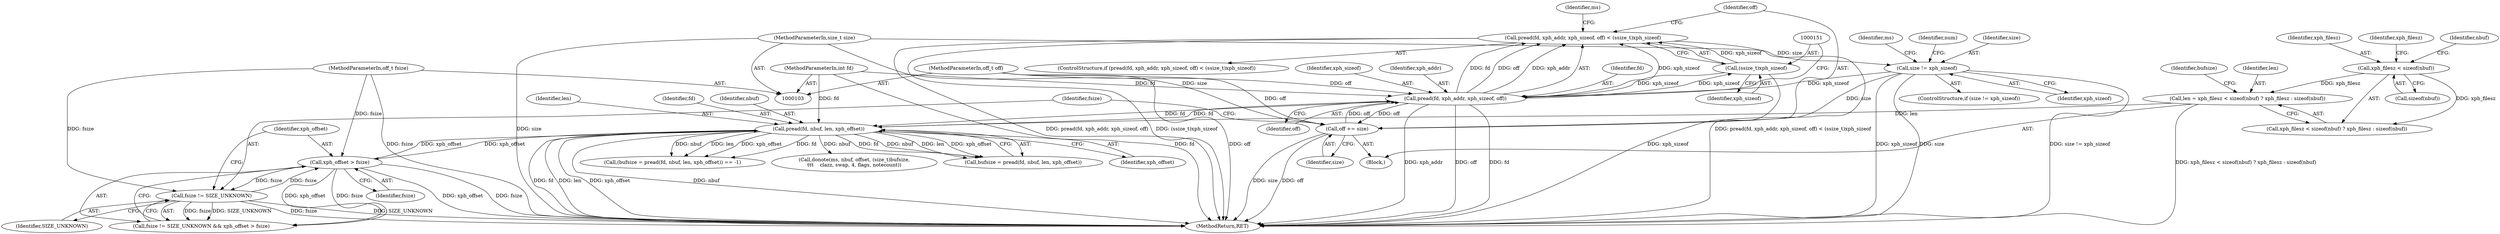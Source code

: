 digraph "0_file_ce90e05774dd77d86cfc8dfa6da57b32816841c4_3@API" {
"1000144" [label="(Call,pread(fd, xph_addr, xph_sizeof, off) < (ssize_t)xph_sizeof)"];
"1000145" [label="(Call,pread(fd, xph_addr, xph_sizeof, off))"];
"1000191" [label="(Call,pread(fd, nbuf, len, xph_offset))"];
"1000107" [label="(MethodParameterIn,int fd)"];
"1000177" [label="(Call,len = xph_filesz < sizeof(nbuf) ? xph_filesz : sizeof(nbuf))"];
"1000180" [label="(Call,xph_filesz < sizeof(nbuf))"];
"1000167" [label="(Call,xph_offset > fsize)"];
"1000164" [label="(Call,fsize != SIZE_UNKNOWN)"];
"1000111" [label="(MethodParameterIn,off_t fsize)"];
"1000150" [label="(Call,(ssize_t)xph_sizeof)"];
"1000122" [label="(Call,size != xph_sizeof)"];
"1000110" [label="(MethodParameterIn,size_t size)"];
"1000159" [label="(Call,off += size)"];
"1000108" [label="(MethodParameterIn,off_t off)"];
"1000161" [label="(Identifier,size)"];
"1000164" [label="(Call,fsize != SIZE_UNKNOWN)"];
"1000191" [label="(Call,pread(fd, nbuf, len, xph_offset))"];
"1000160" [label="(Identifier,off)"];
"1000159" [label="(Call,off += size)"];
"1000149" [label="(Identifier,off)"];
"1000165" [label="(Identifier,fsize)"];
"1000155" [label="(Identifier,ms)"];
"1000195" [label="(Identifier,xph_offset)"];
"1000180" [label="(Call,xph_filesz < sizeof(nbuf))"];
"1000163" [label="(Call,fsize != SIZE_UNKNOWN && xph_offset > fsize)"];
"1000193" [label="(Identifier,nbuf)"];
"1000182" [label="(Call,sizeof(nbuf))"];
"1000194" [label="(Identifier,len)"];
"1000218" [label="(Call,donote(ms, nbuf, offset, (size_t)bufsize,\n\t\t\t    clazz, swap, 4, flags, notecount))"];
"1000177" [label="(Call,len = xph_filesz < sizeof(nbuf) ? xph_filesz : sizeof(nbuf))"];
"1000122" [label="(Call,size != xph_sizeof)"];
"1000146" [label="(Identifier,fd)"];
"1000123" [label="(Identifier,size)"];
"1000150" [label="(Call,(ssize_t)xph_sizeof)"];
"1000144" [label="(Call,pread(fd, xph_addr, xph_sizeof, off) < (ssize_t)xph_sizeof)"];
"1000179" [label="(Call,xph_filesz < sizeof(nbuf) ? xph_filesz : sizeof(nbuf))"];
"1000145" [label="(Call,pread(fd, xph_addr, xph_sizeof, off))"];
"1000166" [label="(Identifier,SIZE_UNKNOWN)"];
"1000152" [label="(Identifier,xph_sizeof)"];
"1000189" [label="(Call,bufsize = pread(fd, nbuf, len, xph_offset))"];
"1000190" [label="(Identifier,bufsize)"];
"1000181" [label="(Identifier,xph_filesz)"];
"1000129" [label="(Identifier,ms)"];
"1000167" [label="(Call,xph_offset > fsize)"];
"1000188" [label="(Call,(bufsize = pread(fd, nbuf, len, xph_offset)) == -1)"];
"1000110" [label="(MethodParameterIn,size_t size)"];
"1000124" [label="(Identifier,xph_sizeof)"];
"1000148" [label="(Identifier,xph_sizeof)"];
"1000192" [label="(Identifier,fd)"];
"1000184" [label="(Identifier,xph_filesz)"];
"1000147" [label="(Identifier,xph_addr)"];
"1000178" [label="(Identifier,len)"];
"1000142" [label="(Block,)"];
"1000169" [label="(Identifier,fsize)"];
"1000108" [label="(MethodParameterIn,off_t off)"];
"1000237" [label="(MethodReturn,RET)"];
"1000121" [label="(ControlStructure,if (size != xph_sizeof))"];
"1000143" [label="(ControlStructure,if (pread(fd, xph_addr, xph_sizeof, off) < (ssize_t)xph_sizeof))"];
"1000139" [label="(Identifier,num)"];
"1000168" [label="(Identifier,xph_offset)"];
"1000111" [label="(MethodParameterIn,off_t fsize)"];
"1000186" [label="(Identifier,nbuf)"];
"1000107" [label="(MethodParameterIn,int fd)"];
"1000144" -> "1000143"  [label="AST: "];
"1000144" -> "1000150"  [label="CFG: "];
"1000145" -> "1000144"  [label="AST: "];
"1000150" -> "1000144"  [label="AST: "];
"1000155" -> "1000144"  [label="CFG: "];
"1000160" -> "1000144"  [label="CFG: "];
"1000144" -> "1000237"  [label="DDG: pread(fd, xph_addr, xph_sizeof, off) < (ssize_t)xph_sizeof"];
"1000144" -> "1000237"  [label="DDG: pread(fd, xph_addr, xph_sizeof, off)"];
"1000144" -> "1000237"  [label="DDG: (ssize_t)xph_sizeof"];
"1000145" -> "1000144"  [label="DDG: fd"];
"1000145" -> "1000144"  [label="DDG: xph_addr"];
"1000145" -> "1000144"  [label="DDG: xph_sizeof"];
"1000145" -> "1000144"  [label="DDG: off"];
"1000150" -> "1000144"  [label="DDG: xph_sizeof"];
"1000145" -> "1000149"  [label="CFG: "];
"1000146" -> "1000145"  [label="AST: "];
"1000147" -> "1000145"  [label="AST: "];
"1000148" -> "1000145"  [label="AST: "];
"1000149" -> "1000145"  [label="AST: "];
"1000151" -> "1000145"  [label="CFG: "];
"1000145" -> "1000237"  [label="DDG: off"];
"1000145" -> "1000237"  [label="DDG: fd"];
"1000145" -> "1000237"  [label="DDG: xph_addr"];
"1000191" -> "1000145"  [label="DDG: fd"];
"1000107" -> "1000145"  [label="DDG: fd"];
"1000150" -> "1000145"  [label="DDG: xph_sizeof"];
"1000122" -> "1000145"  [label="DDG: xph_sizeof"];
"1000159" -> "1000145"  [label="DDG: off"];
"1000108" -> "1000145"  [label="DDG: off"];
"1000145" -> "1000150"  [label="DDG: xph_sizeof"];
"1000145" -> "1000159"  [label="DDG: off"];
"1000145" -> "1000191"  [label="DDG: fd"];
"1000191" -> "1000189"  [label="AST: "];
"1000191" -> "1000195"  [label="CFG: "];
"1000192" -> "1000191"  [label="AST: "];
"1000193" -> "1000191"  [label="AST: "];
"1000194" -> "1000191"  [label="AST: "];
"1000195" -> "1000191"  [label="AST: "];
"1000189" -> "1000191"  [label="CFG: "];
"1000191" -> "1000237"  [label="DDG: len"];
"1000191" -> "1000237"  [label="DDG: xph_offset"];
"1000191" -> "1000237"  [label="DDG: nbuf"];
"1000191" -> "1000237"  [label="DDG: fd"];
"1000191" -> "1000167"  [label="DDG: xph_offset"];
"1000191" -> "1000188"  [label="DDG: fd"];
"1000191" -> "1000188"  [label="DDG: nbuf"];
"1000191" -> "1000188"  [label="DDG: len"];
"1000191" -> "1000188"  [label="DDG: xph_offset"];
"1000191" -> "1000189"  [label="DDG: fd"];
"1000191" -> "1000189"  [label="DDG: nbuf"];
"1000191" -> "1000189"  [label="DDG: len"];
"1000191" -> "1000189"  [label="DDG: xph_offset"];
"1000107" -> "1000191"  [label="DDG: fd"];
"1000177" -> "1000191"  [label="DDG: len"];
"1000167" -> "1000191"  [label="DDG: xph_offset"];
"1000191" -> "1000218"  [label="DDG: nbuf"];
"1000107" -> "1000103"  [label="AST: "];
"1000107" -> "1000237"  [label="DDG: fd"];
"1000177" -> "1000142"  [label="AST: "];
"1000177" -> "1000179"  [label="CFG: "];
"1000178" -> "1000177"  [label="AST: "];
"1000179" -> "1000177"  [label="AST: "];
"1000190" -> "1000177"  [label="CFG: "];
"1000177" -> "1000237"  [label="DDG: xph_filesz < sizeof(nbuf) ? xph_filesz : sizeof(nbuf)"];
"1000180" -> "1000177"  [label="DDG: xph_filesz"];
"1000180" -> "1000179"  [label="AST: "];
"1000180" -> "1000182"  [label="CFG: "];
"1000181" -> "1000180"  [label="AST: "];
"1000182" -> "1000180"  [label="AST: "];
"1000184" -> "1000180"  [label="CFG: "];
"1000186" -> "1000180"  [label="CFG: "];
"1000180" -> "1000179"  [label="DDG: xph_filesz"];
"1000167" -> "1000163"  [label="AST: "];
"1000167" -> "1000169"  [label="CFG: "];
"1000168" -> "1000167"  [label="AST: "];
"1000169" -> "1000167"  [label="AST: "];
"1000163" -> "1000167"  [label="CFG: "];
"1000167" -> "1000237"  [label="DDG: xph_offset"];
"1000167" -> "1000237"  [label="DDG: fsize"];
"1000167" -> "1000164"  [label="DDG: fsize"];
"1000167" -> "1000163"  [label="DDG: xph_offset"];
"1000167" -> "1000163"  [label="DDG: fsize"];
"1000164" -> "1000167"  [label="DDG: fsize"];
"1000111" -> "1000167"  [label="DDG: fsize"];
"1000164" -> "1000163"  [label="AST: "];
"1000164" -> "1000166"  [label="CFG: "];
"1000165" -> "1000164"  [label="AST: "];
"1000166" -> "1000164"  [label="AST: "];
"1000168" -> "1000164"  [label="CFG: "];
"1000163" -> "1000164"  [label="CFG: "];
"1000164" -> "1000237"  [label="DDG: SIZE_UNKNOWN"];
"1000164" -> "1000237"  [label="DDG: fsize"];
"1000164" -> "1000163"  [label="DDG: fsize"];
"1000164" -> "1000163"  [label="DDG: SIZE_UNKNOWN"];
"1000111" -> "1000164"  [label="DDG: fsize"];
"1000111" -> "1000103"  [label="AST: "];
"1000111" -> "1000237"  [label="DDG: fsize"];
"1000150" -> "1000152"  [label="CFG: "];
"1000151" -> "1000150"  [label="AST: "];
"1000152" -> "1000150"  [label="AST: "];
"1000150" -> "1000237"  [label="DDG: xph_sizeof"];
"1000122" -> "1000121"  [label="AST: "];
"1000122" -> "1000124"  [label="CFG: "];
"1000123" -> "1000122"  [label="AST: "];
"1000124" -> "1000122"  [label="AST: "];
"1000129" -> "1000122"  [label="CFG: "];
"1000139" -> "1000122"  [label="CFG: "];
"1000122" -> "1000237"  [label="DDG: size"];
"1000122" -> "1000237"  [label="DDG: size != xph_sizeof"];
"1000122" -> "1000237"  [label="DDG: xph_sizeof"];
"1000110" -> "1000122"  [label="DDG: size"];
"1000122" -> "1000159"  [label="DDG: size"];
"1000110" -> "1000103"  [label="AST: "];
"1000110" -> "1000237"  [label="DDG: size"];
"1000110" -> "1000159"  [label="DDG: size"];
"1000159" -> "1000142"  [label="AST: "];
"1000159" -> "1000161"  [label="CFG: "];
"1000160" -> "1000159"  [label="AST: "];
"1000161" -> "1000159"  [label="AST: "];
"1000165" -> "1000159"  [label="CFG: "];
"1000159" -> "1000237"  [label="DDG: off"];
"1000159" -> "1000237"  [label="DDG: size"];
"1000108" -> "1000159"  [label="DDG: off"];
"1000108" -> "1000103"  [label="AST: "];
"1000108" -> "1000237"  [label="DDG: off"];
}
